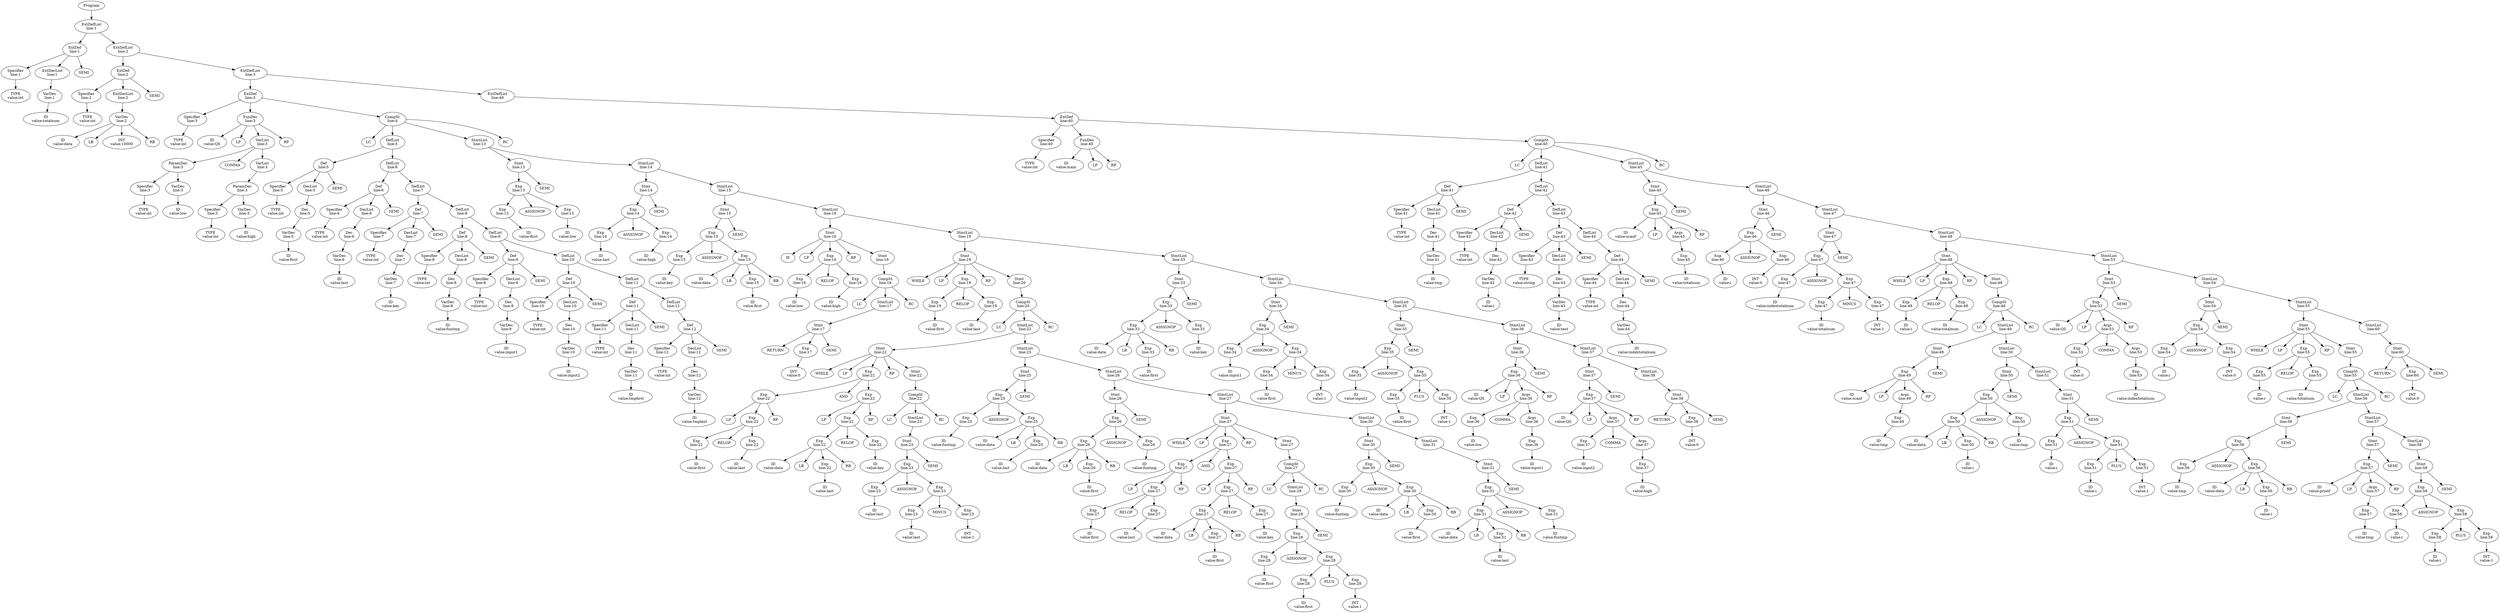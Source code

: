digraph first2{Program_0[label="Program"]Program_0->ExtDefList_0;
ExtDefList_0[label="ExtDefList\nline:1"];
ExtDefList_0->ExtDef_1;
ExtDef_1[label="ExtDef\nline:1"];
ExtDef_1->Specifier_2;
Specifier_2[label="Specifier\nline:1"];
Specifier_2->TYPE_3;
TYPE_3[label="TYPE\nvalue:int"];
ExtDef_1->ExtDecList_4;
ExtDecList_4[label="ExtDecList\nline:1"];
ExtDecList_4->VarDec_5;
VarDec_5[label="VarDec\nline:1"];
VarDec_5->ID_6;
ID_6[label="ID\nvalue:totalnum"];
ExtDef_1->SEMI_7;
SEMI_7[label="SEMI"];
ExtDefList_0->ExtDefList_8;
ExtDefList_8[label="ExtDefList\nline:2"];
ExtDefList_8->ExtDef_9;
ExtDef_9[label="ExtDef\nline:2"];
ExtDef_9->Specifier_10;
Specifier_10[label="Specifier\nline:2"];
Specifier_10->TYPE_11;
TYPE_11[label="TYPE\nvalue:int"];
ExtDef_9->ExtDecList_12;
ExtDecList_12[label="ExtDecList\nline:2"];
ExtDecList_12->VarDec_13;
VarDec_13[label="VarDec\nline:2"];
VarDec_13->ID_14;
ID_14[label="ID\nvalue:data"];
VarDec_13->LB_15;
LB_15[label="LB"];
VarDec_13->INT_16;
INT_16[label="INT\nvalue:10000"];
VarDec_13->RB_17;
RB_17[label="RB"];
ExtDef_9->SEMI_18;
SEMI_18[label="SEMI"];
ExtDefList_8->ExtDefList_19;
ExtDefList_19[label="ExtDefList\nline:3"];
ExtDefList_19->ExtDef_20;
ExtDef_20[label="ExtDef\nline:3"];
ExtDef_20->Specifier_21;
Specifier_21[label="Specifier\nline:3"];
Specifier_21->TYPE_22;
TYPE_22[label="TYPE\nvalue:int"];
ExtDef_20->FunDec_23;
FunDec_23[label="FunDec\nline:3"];
FunDec_23->ID_24;
ID_24[label="ID\nvalue:QS"];
FunDec_23->LP_25;
LP_25[label="LP"];
FunDec_23->VarList_26;
VarList_26[label="VarList\nline:3"];
VarList_26->ParamDec_27;
ParamDec_27[label="ParamDec\nline:3"];
ParamDec_27->Specifier_28;
Specifier_28[label="Specifier\nline:3"];
Specifier_28->TYPE_29;
TYPE_29[label="TYPE\nvalue:int"];
ParamDec_27->VarDec_30;
VarDec_30[label="VarDec\nline:3"];
VarDec_30->ID_31;
ID_31[label="ID\nvalue:low"];
VarList_26->COMMA_32;
COMMA_32[label="COMMA"];
VarList_26->VarList_33;
VarList_33[label="VarList\nline:3"];
VarList_33->ParamDec_34;
ParamDec_34[label="ParamDec\nline:3"];
ParamDec_34->Specifier_35;
Specifier_35[label="Specifier\nline:3"];
Specifier_35->TYPE_36;
TYPE_36[label="TYPE\nvalue:int"];
ParamDec_34->VarDec_37;
VarDec_37[label="VarDec\nline:3"];
VarDec_37->ID_38;
ID_38[label="ID\nvalue:high"];
FunDec_23->RP_39;
RP_39[label="RP"];
ExtDef_20->CompSt_40;
CompSt_40[label="CompSt\nline:4"];
CompSt_40->LC_41;
LC_41[label="LC"];
CompSt_40->DefList_42;
DefList_42[label="DefList\nline:5"];
DefList_42->Def_43;
Def_43[label="Def\nline:5"];
Def_43->Specifier_44;
Specifier_44[label="Specifier\nline:5"];
Specifier_44->TYPE_45;
TYPE_45[label="TYPE\nvalue:int"];
Def_43->DecList_46;
DecList_46[label="DecList\nline:5"];
DecList_46->Dec_47;
Dec_47[label="Dec\nline:5"];
Dec_47->VarDec_48;
VarDec_48[label="VarDec\nline:5"];
VarDec_48->ID_49;
ID_49[label="ID\nvalue:first"];
Def_43->SEMI_50;
SEMI_50[label="SEMI"];
DefList_42->DefList_51;
DefList_51[label="DefList\nline:6"];
DefList_51->Def_52;
Def_52[label="Def\nline:6"];
Def_52->Specifier_53;
Specifier_53[label="Specifier\nline:6"];
Specifier_53->TYPE_54;
TYPE_54[label="TYPE\nvalue:int"];
Def_52->DecList_55;
DecList_55[label="DecList\nline:6"];
DecList_55->Dec_56;
Dec_56[label="Dec\nline:6"];
Dec_56->VarDec_57;
VarDec_57[label="VarDec\nline:6"];
VarDec_57->ID_58;
ID_58[label="ID\nvalue:last"];
Def_52->SEMI_59;
SEMI_59[label="SEMI"];
DefList_51->DefList_60;
DefList_60[label="DefList\nline:7"];
DefList_60->Def_61;
Def_61[label="Def\nline:7"];
Def_61->Specifier_62;
Specifier_62[label="Specifier\nline:7"];
Specifier_62->TYPE_63;
TYPE_63[label="TYPE\nvalue:int"];
Def_61->DecList_64;
DecList_64[label="DecList\nline:7"];
DecList_64->Dec_65;
Dec_65[label="Dec\nline:7"];
Dec_65->VarDec_66;
VarDec_66[label="VarDec\nline:7"];
VarDec_66->ID_67;
ID_67[label="ID\nvalue:key"];
Def_61->SEMI_68;
SEMI_68[label="SEMI"];
DefList_60->DefList_69;
DefList_69[label="DefList\nline:8"];
DefList_69->Def_70;
Def_70[label="Def\nline:8"];
Def_70->Specifier_71;
Specifier_71[label="Specifier\nline:8"];
Specifier_71->TYPE_72;
TYPE_72[label="TYPE\nvalue:int"];
Def_70->DecList_73;
DecList_73[label="DecList\nline:8"];
DecList_73->Dec_74;
Dec_74[label="Dec\nline:8"];
Dec_74->VarDec_75;
VarDec_75[label="VarDec\nline:8"];
VarDec_75->ID_76;
ID_76[label="ID\nvalue:funtmp"];
Def_70->SEMI_77;
SEMI_77[label="SEMI"];
DefList_69->DefList_78;
DefList_78[label="DefList\nline:9"];
DefList_78->Def_79;
Def_79[label="Def\nline:9"];
Def_79->Specifier_80;
Specifier_80[label="Specifier\nline:9"];
Specifier_80->TYPE_81;
TYPE_81[label="TYPE\nvalue:int"];
Def_79->DecList_82;
DecList_82[label="DecList\nline:9"];
DecList_82->Dec_83;
Dec_83[label="Dec\nline:9"];
Dec_83->VarDec_84;
VarDec_84[label="VarDec\nline:9"];
VarDec_84->ID_85;
ID_85[label="ID\nvalue:input1"];
Def_79->SEMI_86;
SEMI_86[label="SEMI"];
DefList_78->DefList_87;
DefList_87[label="DefList\nline:10"];
DefList_87->Def_88;
Def_88[label="Def\nline:10"];
Def_88->Specifier_89;
Specifier_89[label="Specifier\nline:10"];
Specifier_89->TYPE_90;
TYPE_90[label="TYPE\nvalue:int"];
Def_88->DecList_91;
DecList_91[label="DecList\nline:10"];
DecList_91->Dec_92;
Dec_92[label="Dec\nline:10"];
Dec_92->VarDec_93;
VarDec_93[label="VarDec\nline:10"];
VarDec_93->ID_94;
ID_94[label="ID\nvalue:input2"];
Def_88->SEMI_95;
SEMI_95[label="SEMI"];
DefList_87->DefList_96;
DefList_96[label="DefList\nline:11"];
DefList_96->Def_97;
Def_97[label="Def\nline:11"];
Def_97->Specifier_98;
Specifier_98[label="Specifier\nline:11"];
Specifier_98->TYPE_99;
TYPE_99[label="TYPE\nvalue:int"];
Def_97->DecList_100;
DecList_100[label="DecList\nline:11"];
DecList_100->Dec_101;
Dec_101[label="Dec\nline:11"];
Dec_101->VarDec_102;
VarDec_102[label="VarDec\nline:11"];
VarDec_102->ID_103;
ID_103[label="ID\nvalue:tmpfirst"];
Def_97->SEMI_104;
SEMI_104[label="SEMI"];
DefList_96->DefList_105;
DefList_105[label="DefList\nline:12"];
DefList_105->Def_106;
Def_106[label="Def\nline:12"];
Def_106->Specifier_107;
Specifier_107[label="Specifier\nline:12"];
Specifier_107->TYPE_108;
TYPE_108[label="TYPE\nvalue:int"];
Def_106->DecList_109;
DecList_109[label="DecList\nline:12"];
DecList_109->Dec_110;
Dec_110[label="Dec\nline:12"];
Dec_110->VarDec_111;
VarDec_111[label="VarDec\nline:12"];
VarDec_111->ID_112;
ID_112[label="ID\nvalue:tmplast"];
Def_106->SEMI_113;
SEMI_113[label="SEMI"];
CompSt_40->StmtList_114;
StmtList_114[label="StmtList\nline:13"];
StmtList_114->Stmt_115;
Stmt_115[label="Stmt\nline:13"];
Stmt_115->Exp_116;
Exp_116[label="Exp\nline:13"];
Exp_116->Exp_117;
Exp_117[label="Exp\nline:13"];
Exp_117->ID_118;
ID_118[label="ID\nvalue:first"];
Exp_116->ASSIGNOP_119;
ASSIGNOP_119[label="ASSIGNOP"];
Exp_116->Exp_120;
Exp_120[label="Exp\nline:13"];
Exp_120->ID_121;
ID_121[label="ID\nvalue:low"];
Stmt_115->SEMI_122;
SEMI_122[label="SEMI"];
StmtList_114->StmtList_123;
StmtList_123[label="StmtList\nline:14"];
StmtList_123->Stmt_124;
Stmt_124[label="Stmt\nline:14"];
Stmt_124->Exp_125;
Exp_125[label="Exp\nline:14"];
Exp_125->Exp_126;
Exp_126[label="Exp\nline:14"];
Exp_126->ID_127;
ID_127[label="ID\nvalue:last"];
Exp_125->ASSIGNOP_128;
ASSIGNOP_128[label="ASSIGNOP"];
Exp_125->Exp_129;
Exp_129[label="Exp\nline:14"];
Exp_129->ID_130;
ID_130[label="ID\nvalue:high"];
Stmt_124->SEMI_131;
SEMI_131[label="SEMI"];
StmtList_123->StmtList_132;
StmtList_132[label="StmtList\nline:15"];
StmtList_132->Stmt_133;
Stmt_133[label="Stmt\nline:15"];
Stmt_133->Exp_134;
Exp_134[label="Exp\nline:15"];
Exp_134->Exp_135;
Exp_135[label="Exp\nline:15"];
Exp_135->ID_136;
ID_136[label="ID\nvalue:key"];
Exp_134->ASSIGNOP_137;
ASSIGNOP_137[label="ASSIGNOP"];
Exp_134->Exp_138;
Exp_138[label="Exp\nline:15"];
Exp_138->ID_139;
ID_139[label="ID\nvalue:data"];
Exp_138->LB_140;
LB_140[label="LB"];
Exp_138->Exp_141;
Exp_141[label="Exp\nline:15"];
Exp_141->ID_142;
ID_142[label="ID\nvalue:first"];
Exp_138->RB_143;
RB_143[label="RB"];
Stmt_133->SEMI_144;
SEMI_144[label="SEMI"];
StmtList_132->StmtList_145;
StmtList_145[label="StmtList\nline:16"];
StmtList_145->Stmt_146;
Stmt_146[label="Stmt\nline:16"];
Stmt_146->IF_147;
IF_147[label="IF"];
Stmt_146->LP_148;
LP_148[label="LP"];
Stmt_146->Exp_149;
Exp_149[label="Exp\nline:16"];
Exp_149->Exp_150;
Exp_150[label="Exp\nline:16"];
Exp_150->ID_151;
ID_151[label="ID\nvalue:low"];
Exp_149->RELOP_152;
RELOP_152[label="RELOP"];
Exp_149->Exp_153;
Exp_153[label="Exp\nline:16"];
Exp_153->ID_154;
ID_154[label="ID\nvalue:high"];
Stmt_146->RP_155;
RP_155[label="RP"];
Stmt_146->Stmt_156;
Stmt_156[label="Stmt\nline:16"];
Stmt_156->CompSt_157;
CompSt_157[label="CompSt\nline:16"];
CompSt_157->LC_158;
LC_158[label="LC"];
CompSt_157->StmtList_159;
StmtList_159[label="StmtList\nline:17"];
StmtList_159->Stmt_160;
Stmt_160[label="Stmt\nline:17"];
Stmt_160->RETURN_161;
RETURN_161[label="RETURN"];
Stmt_160->Exp_162;
Exp_162[label="Exp\nline:17"];
Exp_162->INT_163;
INT_163[label="INT\nvalue:0"];
Stmt_160->SEMI_164;
SEMI_164[label="SEMI"];
CompSt_157->RC_165;
RC_165[label="RC"];
StmtList_145->StmtList_166;
StmtList_166[label="StmtList\nline:19"];
StmtList_166->Stmt_167;
Stmt_167[label="Stmt\nline:19"];
Stmt_167->WHILE_168;
WHILE_168[label="WHILE"];
Stmt_167->LP_169;
LP_169[label="LP"];
Stmt_167->Exp_170;
Exp_170[label="Exp\nline:19"];
Exp_170->Exp_171;
Exp_171[label="Exp\nline:19"];
Exp_171->ID_172;
ID_172[label="ID\nvalue:first"];
Exp_170->RELOP_173;
RELOP_173[label="RELOP"];
Exp_170->Exp_174;
Exp_174[label="Exp\nline:19"];
Exp_174->ID_175;
ID_175[label="ID\nvalue:last"];
Stmt_167->RP_176;
RP_176[label="RP"];
Stmt_167->Stmt_177;
Stmt_177[label="Stmt\nline:20"];
Stmt_177->CompSt_178;
CompSt_178[label="CompSt\nline:20"];
CompSt_178->LC_179;
LC_179[label="LC"];
CompSt_178->StmtList_180;
StmtList_180[label="StmtList\nline:22"];
StmtList_180->Stmt_181;
Stmt_181[label="Stmt\nline:22"];
Stmt_181->WHILE_182;
WHILE_182[label="WHILE"];
Stmt_181->LP_183;
LP_183[label="LP"];
Stmt_181->Exp_184;
Exp_184[label="Exp\nline:22"];
Exp_184->Exp_185;
Exp_185[label="Exp\nline:22"];
Exp_185->LP_186;
LP_186[label="LP"];
Exp_185->Exp_187;
Exp_187[label="Exp\nline:22"];
Exp_187->Exp_188;
Exp_188[label="Exp\nline:22"];
Exp_188->ID_189;
ID_189[label="ID\nvalue:first"];
Exp_187->RELOP_190;
RELOP_190[label="RELOP"];
Exp_187->Exp_191;
Exp_191[label="Exp\nline:22"];
Exp_191->ID_192;
ID_192[label="ID\nvalue:last"];
Exp_185->RP_193;
RP_193[label="RP"];
Exp_184->AND_194;
AND_194[label="AND"];
Exp_184->Exp_195;
Exp_195[label="Exp\nline:22"];
Exp_195->LP_196;
LP_196[label="LP"];
Exp_195->Exp_197;
Exp_197[label="Exp\nline:22"];
Exp_197->Exp_198;
Exp_198[label="Exp\nline:22"];
Exp_198->ID_199;
ID_199[label="ID\nvalue:data"];
Exp_198->LB_200;
LB_200[label="LB"];
Exp_198->Exp_201;
Exp_201[label="Exp\nline:22"];
Exp_201->ID_202;
ID_202[label="ID\nvalue:last"];
Exp_198->RB_203;
RB_203[label="RB"];
Exp_197->RELOP_204;
RELOP_204[label="RELOP"];
Exp_197->Exp_205;
Exp_205[label="Exp\nline:22"];
Exp_205->ID_206;
ID_206[label="ID\nvalue:key"];
Exp_195->RP_207;
RP_207[label="RP"];
Stmt_181->RP_208;
RP_208[label="RP"];
Stmt_181->Stmt_209;
Stmt_209[label="Stmt\nline:22"];
Stmt_209->CompSt_210;
CompSt_210[label="CompSt\nline:22"];
CompSt_210->LC_211;
LC_211[label="LC"];
CompSt_210->StmtList_212;
StmtList_212[label="StmtList\nline:23"];
StmtList_212->Stmt_213;
Stmt_213[label="Stmt\nline:23"];
Stmt_213->Exp_214;
Exp_214[label="Exp\nline:23"];
Exp_214->Exp_215;
Exp_215[label="Exp\nline:23"];
Exp_215->ID_216;
ID_216[label="ID\nvalue:last"];
Exp_214->ASSIGNOP_217;
ASSIGNOP_217[label="ASSIGNOP"];
Exp_214->Exp_218;
Exp_218[label="Exp\nline:23"];
Exp_218->Exp_219;
Exp_219[label="Exp\nline:23"];
Exp_219->ID_220;
ID_220[label="ID\nvalue:last"];
Exp_218->MINUS_221;
MINUS_221[label="MINUS"];
Exp_218->Exp_222;
Exp_222[label="Exp\nline:23"];
Exp_222->INT_223;
INT_223[label="INT\nvalue:1"];
Stmt_213->SEMI_224;
SEMI_224[label="SEMI"];
CompSt_210->RC_225;
RC_225[label="RC"];
StmtList_180->StmtList_226;
StmtList_226[label="StmtList\nline:25"];
StmtList_226->Stmt_227;
Stmt_227[label="Stmt\nline:25"];
Stmt_227->Exp_228;
Exp_228[label="Exp\nline:25"];
Exp_228->Exp_229;
Exp_229[label="Exp\nline:25"];
Exp_229->ID_230;
ID_230[label="ID\nvalue:funtmp"];
Exp_228->ASSIGNOP_231;
ASSIGNOP_231[label="ASSIGNOP"];
Exp_228->Exp_232;
Exp_232[label="Exp\nline:25"];
Exp_232->ID_233;
ID_233[label="ID\nvalue:data"];
Exp_232->LB_234;
LB_234[label="LB"];
Exp_232->Exp_235;
Exp_235[label="Exp\nline:25"];
Exp_235->ID_236;
ID_236[label="ID\nvalue:last"];
Exp_232->RB_237;
RB_237[label="RB"];
Stmt_227->SEMI_238;
SEMI_238[label="SEMI"];
StmtList_226->StmtList_239;
StmtList_239[label="StmtList\nline:26"];
StmtList_239->Stmt_240;
Stmt_240[label="Stmt\nline:26"];
Stmt_240->Exp_241;
Exp_241[label="Exp\nline:26"];
Exp_241->Exp_242;
Exp_242[label="Exp\nline:26"];
Exp_242->ID_243;
ID_243[label="ID\nvalue:data"];
Exp_242->LB_244;
LB_244[label="LB"];
Exp_242->Exp_245;
Exp_245[label="Exp\nline:26"];
Exp_245->ID_246;
ID_246[label="ID\nvalue:first"];
Exp_242->RB_247;
RB_247[label="RB"];
Exp_241->ASSIGNOP_248;
ASSIGNOP_248[label="ASSIGNOP"];
Exp_241->Exp_249;
Exp_249[label="Exp\nline:26"];
Exp_249->ID_250;
ID_250[label="ID\nvalue:funtmp"];
Stmt_240->SEMI_251;
SEMI_251[label="SEMI"];
StmtList_239->StmtList_252;
StmtList_252[label="StmtList\nline:27"];
StmtList_252->Stmt_253;
Stmt_253[label="Stmt\nline:27"];
Stmt_253->WHILE_254;
WHILE_254[label="WHILE"];
Stmt_253->LP_255;
LP_255[label="LP"];
Stmt_253->Exp_256;
Exp_256[label="Exp\nline:27"];
Exp_256->Exp_257;
Exp_257[label="Exp\nline:27"];
Exp_257->LP_258;
LP_258[label="LP"];
Exp_257->Exp_259;
Exp_259[label="Exp\nline:27"];
Exp_259->Exp_260;
Exp_260[label="Exp\nline:27"];
Exp_260->ID_261;
ID_261[label="ID\nvalue:first"];
Exp_259->RELOP_262;
RELOP_262[label="RELOP"];
Exp_259->Exp_263;
Exp_263[label="Exp\nline:27"];
Exp_263->ID_264;
ID_264[label="ID\nvalue:last"];
Exp_257->RP_265;
RP_265[label="RP"];
Exp_256->AND_266;
AND_266[label="AND"];
Exp_256->Exp_267;
Exp_267[label="Exp\nline:27"];
Exp_267->LP_268;
LP_268[label="LP"];
Exp_267->Exp_269;
Exp_269[label="Exp\nline:27"];
Exp_269->Exp_270;
Exp_270[label="Exp\nline:27"];
Exp_270->ID_271;
ID_271[label="ID\nvalue:data"];
Exp_270->LB_272;
LB_272[label="LB"];
Exp_270->Exp_273;
Exp_273[label="Exp\nline:27"];
Exp_273->ID_274;
ID_274[label="ID\nvalue:first"];
Exp_270->RB_275;
RB_275[label="RB"];
Exp_269->RELOP_276;
RELOP_276[label="RELOP"];
Exp_269->Exp_277;
Exp_277[label="Exp\nline:27"];
Exp_277->ID_278;
ID_278[label="ID\nvalue:key"];
Exp_267->RP_279;
RP_279[label="RP"];
Stmt_253->RP_280;
RP_280[label="RP"];
Stmt_253->Stmt_281;
Stmt_281[label="Stmt\nline:27"];
Stmt_281->CompSt_282;
CompSt_282[label="CompSt\nline:27"];
CompSt_282->LC_283;
LC_283[label="LC"];
CompSt_282->StmtList_284;
StmtList_284[label="StmtList\nline:28"];
StmtList_284->Stmt_285;
Stmt_285[label="Stmt\nline:28"];
Stmt_285->Exp_286;
Exp_286[label="Exp\nline:28"];
Exp_286->Exp_287;
Exp_287[label="Exp\nline:28"];
Exp_287->ID_288;
ID_288[label="ID\nvalue:first"];
Exp_286->ASSIGNOP_289;
ASSIGNOP_289[label="ASSIGNOP"];
Exp_286->Exp_290;
Exp_290[label="Exp\nline:28"];
Exp_290->Exp_291;
Exp_291[label="Exp\nline:28"];
Exp_291->ID_292;
ID_292[label="ID\nvalue:first"];
Exp_290->PLUS_293;
PLUS_293[label="PLUS"];
Exp_290->Exp_294;
Exp_294[label="Exp\nline:28"];
Exp_294->INT_295;
INT_295[label="INT\nvalue:1"];
Stmt_285->SEMI_296;
SEMI_296[label="SEMI"];
CompSt_282->RC_297;
RC_297[label="RC"];
StmtList_252->StmtList_298;
StmtList_298[label="StmtList\nline:30"];
StmtList_298->Stmt_299;
Stmt_299[label="Stmt\nline:30"];
Stmt_299->Exp_300;
Exp_300[label="Exp\nline:30"];
Exp_300->Exp_301;
Exp_301[label="Exp\nline:30"];
Exp_301->ID_302;
ID_302[label="ID\nvalue:funtmp"];
Exp_300->ASSIGNOP_303;
ASSIGNOP_303[label="ASSIGNOP"];
Exp_300->Exp_304;
Exp_304[label="Exp\nline:30"];
Exp_304->ID_305;
ID_305[label="ID\nvalue:data"];
Exp_304->LB_306;
LB_306[label="LB"];
Exp_304->Exp_307;
Exp_307[label="Exp\nline:30"];
Exp_307->ID_308;
ID_308[label="ID\nvalue:first"];
Exp_304->RB_309;
RB_309[label="RB"];
Stmt_299->SEMI_310;
SEMI_310[label="SEMI"];
StmtList_298->StmtList_311;
StmtList_311[label="StmtList\nline:31"];
StmtList_311->Stmt_312;
Stmt_312[label="Stmt\nline:31"];
Stmt_312->Exp_313;
Exp_313[label="Exp\nline:31"];
Exp_313->Exp_314;
Exp_314[label="Exp\nline:31"];
Exp_314->ID_315;
ID_315[label="ID\nvalue:data"];
Exp_314->LB_316;
LB_316[label="LB"];
Exp_314->Exp_317;
Exp_317[label="Exp\nline:31"];
Exp_317->ID_318;
ID_318[label="ID\nvalue:last"];
Exp_314->RB_319;
RB_319[label="RB"];
Exp_313->ASSIGNOP_320;
ASSIGNOP_320[label="ASSIGNOP"];
Exp_313->Exp_321;
Exp_321[label="Exp\nline:31"];
Exp_321->ID_322;
ID_322[label="ID\nvalue:funtmp"];
Stmt_312->SEMI_323;
SEMI_323[label="SEMI"];
CompSt_178->RC_324;
RC_324[label="RC"];
StmtList_166->StmtList_325;
StmtList_325[label="StmtList\nline:33"];
StmtList_325->Stmt_326;
Stmt_326[label="Stmt\nline:33"];
Stmt_326->Exp_327;
Exp_327[label="Exp\nline:33"];
Exp_327->Exp_328;
Exp_328[label="Exp\nline:33"];
Exp_328->ID_329;
ID_329[label="ID\nvalue:data"];
Exp_328->LB_330;
LB_330[label="LB"];
Exp_328->Exp_331;
Exp_331[label="Exp\nline:33"];
Exp_331->ID_332;
ID_332[label="ID\nvalue:first"];
Exp_328->RB_333;
RB_333[label="RB"];
Exp_327->ASSIGNOP_334;
ASSIGNOP_334[label="ASSIGNOP"];
Exp_327->Exp_335;
Exp_335[label="Exp\nline:33"];
Exp_335->ID_336;
ID_336[label="ID\nvalue:key"];
Stmt_326->SEMI_337;
SEMI_337[label="SEMI"];
StmtList_325->StmtList_338;
StmtList_338[label="StmtList\nline:34"];
StmtList_338->Stmt_339;
Stmt_339[label="Stmt\nline:34"];
Stmt_339->Exp_340;
Exp_340[label="Exp\nline:34"];
Exp_340->Exp_341;
Exp_341[label="Exp\nline:34"];
Exp_341->ID_342;
ID_342[label="ID\nvalue:input1"];
Exp_340->ASSIGNOP_343;
ASSIGNOP_343[label="ASSIGNOP"];
Exp_340->Exp_344;
Exp_344[label="Exp\nline:34"];
Exp_344->Exp_345;
Exp_345[label="Exp\nline:34"];
Exp_345->ID_346;
ID_346[label="ID\nvalue:first"];
Exp_344->MINUS_347;
MINUS_347[label="MINUS"];
Exp_344->Exp_348;
Exp_348[label="Exp\nline:34"];
Exp_348->INT_349;
INT_349[label="INT\nvalue:1"];
Stmt_339->SEMI_350;
SEMI_350[label="SEMI"];
StmtList_338->StmtList_351;
StmtList_351[label="StmtList\nline:35"];
StmtList_351->Stmt_352;
Stmt_352[label="Stmt\nline:35"];
Stmt_352->Exp_353;
Exp_353[label="Exp\nline:35"];
Exp_353->Exp_354;
Exp_354[label="Exp\nline:35"];
Exp_354->ID_355;
ID_355[label="ID\nvalue:input2"];
Exp_353->ASSIGNOP_356;
ASSIGNOP_356[label="ASSIGNOP"];
Exp_353->Exp_357;
Exp_357[label="Exp\nline:35"];
Exp_357->Exp_358;
Exp_358[label="Exp\nline:35"];
Exp_358->ID_359;
ID_359[label="ID\nvalue:first"];
Exp_357->PLUS_360;
PLUS_360[label="PLUS"];
Exp_357->Exp_361;
Exp_361[label="Exp\nline:35"];
Exp_361->INT_362;
INT_362[label="INT\nvalue:1"];
Stmt_352->SEMI_363;
SEMI_363[label="SEMI"];
StmtList_351->StmtList_364;
StmtList_364[label="StmtList\nline:36"];
StmtList_364->Stmt_365;
Stmt_365[label="Stmt\nline:36"];
Stmt_365->Exp_366;
Exp_366[label="Exp\nline:36"];
Exp_366->ID_367;
ID_367[label="ID\nvalue:QS"];
Exp_366->LP_368;
LP_368[label="LP"];
Exp_366->Args_369;
Args_369[label="Args\nline:36"];
Args_369->Exp_370;
Exp_370[label="Exp\nline:36"];
Exp_370->ID_371;
ID_371[label="ID\nvalue:low"];
Args_369->COMMA_372;
COMMA_372[label="COMMA"];
Args_369->Args_373;
Args_373[label="Args\nline:36"];
Args_373->Exp_374;
Exp_374[label="Exp\nline:36"];
Exp_374->ID_375;
ID_375[label="ID\nvalue:input1"];
Exp_366->RP_376;
RP_376[label="RP"];
Stmt_365->SEMI_377;
SEMI_377[label="SEMI"];
StmtList_364->StmtList_378;
StmtList_378[label="StmtList\nline:37"];
StmtList_378->Stmt_379;
Stmt_379[label="Stmt\nline:37"];
Stmt_379->Exp_380;
Exp_380[label="Exp\nline:37"];
Exp_380->ID_381;
ID_381[label="ID\nvalue:QS"];
Exp_380->LP_382;
LP_382[label="LP"];
Exp_380->Args_383;
Args_383[label="Args\nline:37"];
Args_383->Exp_384;
Exp_384[label="Exp\nline:37"];
Exp_384->ID_385;
ID_385[label="ID\nvalue:input2"];
Args_383->COMMA_386;
COMMA_386[label="COMMA"];
Args_383->Args_387;
Args_387[label="Args\nline:37"];
Args_387->Exp_388;
Exp_388[label="Exp\nline:37"];
Exp_388->ID_389;
ID_389[label="ID\nvalue:high"];
Exp_380->RP_390;
RP_390[label="RP"];
Stmt_379->SEMI_391;
SEMI_391[label="SEMI"];
StmtList_378->StmtList_392;
StmtList_392[label="StmtList\nline:38"];
StmtList_392->Stmt_393;
Stmt_393[label="Stmt\nline:38"];
Stmt_393->RETURN_394;
RETURN_394[label="RETURN"];
Stmt_393->Exp_395;
Exp_395[label="Exp\nline:38"];
Exp_395->INT_396;
INT_396[label="INT\nvalue:0"];
Stmt_393->SEMI_397;
SEMI_397[label="SEMI"];
CompSt_40->RC_398;
RC_398[label="RC"];
ExtDefList_19->ExtDefList_399;
ExtDefList_399[label="ExtDefList\nline:40"];
ExtDefList_399->ExtDef_400;
ExtDef_400[label="ExtDef\nline:40"];
ExtDef_400->Specifier_401;
Specifier_401[label="Specifier\nline:40"];
Specifier_401->TYPE_402;
TYPE_402[label="TYPE\nvalue:int"];
ExtDef_400->FunDec_403;
FunDec_403[label="FunDec\nline:40"];
FunDec_403->ID_404;
ID_404[label="ID\nvalue:main"];
FunDec_403->LP_405;
LP_405[label="LP"];
FunDec_403->RP_406;
RP_406[label="RP"];
ExtDef_400->CompSt_407;
CompSt_407[label="CompSt\nline:40"];
CompSt_407->LC_408;
LC_408[label="LC"];
CompSt_407->DefList_409;
DefList_409[label="DefList\nline:41"];
DefList_409->Def_410;
Def_410[label="Def\nline:41"];
Def_410->Specifier_411;
Specifier_411[label="Specifier\nline:41"];
Specifier_411->TYPE_412;
TYPE_412[label="TYPE\nvalue:int"];
Def_410->DecList_413;
DecList_413[label="DecList\nline:41"];
DecList_413->Dec_414;
Dec_414[label="Dec\nline:41"];
Dec_414->VarDec_415;
VarDec_415[label="VarDec\nline:41"];
VarDec_415->ID_416;
ID_416[label="ID\nvalue:tmp"];
Def_410->SEMI_417;
SEMI_417[label="SEMI"];
DefList_409->DefList_418;
DefList_418[label="DefList\nline:42"];
DefList_418->Def_419;
Def_419[label="Def\nline:42"];
Def_419->Specifier_420;
Specifier_420[label="Specifier\nline:42"];
Specifier_420->TYPE_421;
TYPE_421[label="TYPE\nvalue:int"];
Def_419->DecList_422;
DecList_422[label="DecList\nline:42"];
DecList_422->Dec_423;
Dec_423[label="Dec\nline:42"];
Dec_423->VarDec_424;
VarDec_424[label="VarDec\nline:42"];
VarDec_424->ID_425;
ID_425[label="ID\nvalue:i"];
Def_419->SEMI_426;
SEMI_426[label="SEMI"];
DefList_418->DefList_427;
DefList_427[label="DefList\nline:43"];
DefList_427->Def_428;
Def_428[label="Def\nline:43"];
Def_428->Specifier_429;
Specifier_429[label="Specifier\nline:43"];
Specifier_429->TYPE_430;
TYPE_430[label="TYPE\nvalue:string"];
Def_428->DecList_431;
DecList_431[label="DecList\nline:43"];
DecList_431->Dec_432;
Dec_432[label="Dec\nline:43"];
Dec_432->VarDec_433;
VarDec_433[label="VarDec\nline:43"];
VarDec_433->ID_434;
ID_434[label="ID\nvalue:test"];
Def_428->SEMI_435;
SEMI_435[label="SEMI"];
DefList_427->DefList_436;
DefList_436[label="DefList\nline:44"];
DefList_436->Def_437;
Def_437[label="Def\nline:44"];
Def_437->Specifier_438;
Specifier_438[label="Specifier\nline:44"];
Specifier_438->TYPE_439;
TYPE_439[label="TYPE\nvalue:int"];
Def_437->DecList_440;
DecList_440[label="DecList\nline:44"];
DecList_440->Dec_441;
Dec_441[label="Dec\nline:44"];
Dec_441->VarDec_442;
VarDec_442[label="VarDec\nline:44"];
VarDec_442->ID_443;
ID_443[label="ID\nvalue:indextotalnum"];
Def_437->SEMI_444;
SEMI_444[label="SEMI"];
CompSt_407->StmtList_445;
StmtList_445[label="StmtList\nline:45"];
StmtList_445->Stmt_446;
Stmt_446[label="Stmt\nline:45"];
Stmt_446->Exp_447;
Exp_447[label="Exp\nline:45"];
Exp_447->ID_448;
ID_448[label="ID\nvalue:scanf"];
Exp_447->LP_449;
LP_449[label="LP"];
Exp_447->Args_450;
Args_450[label="Args\nline:45"];
Args_450->Exp_451;
Exp_451[label="Exp\nline:45"];
Exp_451->ID_452;
ID_452[label="ID\nvalue:totalnum"];
Exp_447->RP_453;
RP_453[label="RP"];
Stmt_446->SEMI_454;
SEMI_454[label="SEMI"];
StmtList_445->StmtList_455;
StmtList_455[label="StmtList\nline:46"];
StmtList_455->Stmt_456;
Stmt_456[label="Stmt\nline:46"];
Stmt_456->Exp_457;
Exp_457[label="Exp\nline:46"];
Exp_457->Exp_458;
Exp_458[label="Exp\nline:46"];
Exp_458->ID_459;
ID_459[label="ID\nvalue:i"];
Exp_457->ASSIGNOP_460;
ASSIGNOP_460[label="ASSIGNOP"];
Exp_457->Exp_461;
Exp_461[label="Exp\nline:46"];
Exp_461->INT_462;
INT_462[label="INT\nvalue:0"];
Stmt_456->SEMI_463;
SEMI_463[label="SEMI"];
StmtList_455->StmtList_464;
StmtList_464[label="StmtList\nline:47"];
StmtList_464->Stmt_465;
Stmt_465[label="Stmt\nline:47"];
Stmt_465->Exp_466;
Exp_466[label="Exp\nline:47"];
Exp_466->Exp_467;
Exp_467[label="Exp\nline:47"];
Exp_467->ID_468;
ID_468[label="ID\nvalue:indextotalnum"];
Exp_466->ASSIGNOP_469;
ASSIGNOP_469[label="ASSIGNOP"];
Exp_466->Exp_470;
Exp_470[label="Exp\nline:47"];
Exp_470->Exp_471;
Exp_471[label="Exp\nline:47"];
Exp_471->ID_472;
ID_472[label="ID\nvalue:totalnum"];
Exp_470->MINUS_473;
MINUS_473[label="MINUS"];
Exp_470->Exp_474;
Exp_474[label="Exp\nline:47"];
Exp_474->INT_475;
INT_475[label="INT\nvalue:1"];
Stmt_465->SEMI_476;
SEMI_476[label="SEMI"];
StmtList_464->StmtList_477;
StmtList_477[label="StmtList\nline:48"];
StmtList_477->Stmt_478;
Stmt_478[label="Stmt\nline:48"];
Stmt_478->WHILE_479;
WHILE_479[label="WHILE"];
Stmt_478->LP_480;
LP_480[label="LP"];
Stmt_478->Exp_481;
Exp_481[label="Exp\nline:48"];
Exp_481->Exp_482;
Exp_482[label="Exp\nline:48"];
Exp_482->ID_483;
ID_483[label="ID\nvalue:i"];
Exp_481->RELOP_484;
RELOP_484[label="RELOP"];
Exp_481->Exp_485;
Exp_485[label="Exp\nline:48"];
Exp_485->ID_486;
ID_486[label="ID\nvalue:totalnum"];
Stmt_478->RP_487;
RP_487[label="RP"];
Stmt_478->Stmt_488;
Stmt_488[label="Stmt\nline:48"];
Stmt_488->CompSt_489;
CompSt_489[label="CompSt\nline:48"];
CompSt_489->LC_490;
LC_490[label="LC"];
CompSt_489->StmtList_491;
StmtList_491[label="StmtList\nline:49"];
StmtList_491->Stmt_492;
Stmt_492[label="Stmt\nline:49"];
Stmt_492->Exp_493;
Exp_493[label="Exp\nline:49"];
Exp_493->ID_494;
ID_494[label="ID\nvalue:scanf"];
Exp_493->LP_495;
LP_495[label="LP"];
Exp_493->Args_496;
Args_496[label="Args\nline:49"];
Args_496->Exp_497;
Exp_497[label="Exp\nline:49"];
Exp_497->ID_498;
ID_498[label="ID\nvalue:tmp"];
Exp_493->RP_499;
RP_499[label="RP"];
Stmt_492->SEMI_500;
SEMI_500[label="SEMI"];
StmtList_491->StmtList_501;
StmtList_501[label="StmtList\nline:50"];
StmtList_501->Stmt_502;
Stmt_502[label="Stmt\nline:50"];
Stmt_502->Exp_503;
Exp_503[label="Exp\nline:50"];
Exp_503->Exp_504;
Exp_504[label="Exp\nline:50"];
Exp_504->ID_505;
ID_505[label="ID\nvalue:data"];
Exp_504->LB_506;
LB_506[label="LB"];
Exp_504->Exp_507;
Exp_507[label="Exp\nline:50"];
Exp_507->ID_508;
ID_508[label="ID\nvalue:i"];
Exp_504->RB_509;
RB_509[label="RB"];
Exp_503->ASSIGNOP_510;
ASSIGNOP_510[label="ASSIGNOP"];
Exp_503->Exp_511;
Exp_511[label="Exp\nline:50"];
Exp_511->ID_512;
ID_512[label="ID\nvalue:tmp"];
Stmt_502->SEMI_513;
SEMI_513[label="SEMI"];
StmtList_501->StmtList_514;
StmtList_514[label="StmtList\nline:51"];
StmtList_514->Stmt_515;
Stmt_515[label="Stmt\nline:51"];
Stmt_515->Exp_516;
Exp_516[label="Exp\nline:51"];
Exp_516->Exp_517;
Exp_517[label="Exp\nline:51"];
Exp_517->ID_518;
ID_518[label="ID\nvalue:i"];
Exp_516->ASSIGNOP_519;
ASSIGNOP_519[label="ASSIGNOP"];
Exp_516->Exp_520;
Exp_520[label="Exp\nline:51"];
Exp_520->Exp_521;
Exp_521[label="Exp\nline:51"];
Exp_521->ID_522;
ID_522[label="ID\nvalue:i"];
Exp_520->PLUS_523;
PLUS_523[label="PLUS"];
Exp_520->Exp_524;
Exp_524[label="Exp\nline:51"];
Exp_524->INT_525;
INT_525[label="INT\nvalue:1"];
Stmt_515->SEMI_526;
SEMI_526[label="SEMI"];
CompSt_489->RC_527;
RC_527[label="RC"];
StmtList_477->StmtList_528;
StmtList_528[label="StmtList\nline:53"];
StmtList_528->Stmt_529;
Stmt_529[label="Stmt\nline:53"];
Stmt_529->Exp_530;
Exp_530[label="Exp\nline:53"];
Exp_530->ID_531;
ID_531[label="ID\nvalue:QS"];
Exp_530->LP_532;
LP_532[label="LP"];
Exp_530->Args_533;
Args_533[label="Args\nline:53"];
Args_533->Exp_534;
Exp_534[label="Exp\nline:53"];
Exp_534->INT_535;
INT_535[label="INT\nvalue:0"];
Args_533->COMMA_536;
COMMA_536[label="COMMA"];
Args_533->Args_537;
Args_537[label="Args\nline:53"];
Args_537->Exp_538;
Exp_538[label="Exp\nline:53"];
Exp_538->ID_539;
ID_539[label="ID\nvalue:indextotalnum"];
Exp_530->RP_540;
RP_540[label="RP"];
Stmt_529->SEMI_541;
SEMI_541[label="SEMI"];
StmtList_528->StmtList_542;
StmtList_542[label="StmtList\nline:54"];
StmtList_542->Stmt_543;
Stmt_543[label="Stmt\nline:54"];
Stmt_543->Exp_544;
Exp_544[label="Exp\nline:54"];
Exp_544->Exp_545;
Exp_545[label="Exp\nline:54"];
Exp_545->ID_546;
ID_546[label="ID\nvalue:i"];
Exp_544->ASSIGNOP_547;
ASSIGNOP_547[label="ASSIGNOP"];
Exp_544->Exp_548;
Exp_548[label="Exp\nline:54"];
Exp_548->INT_549;
INT_549[label="INT\nvalue:0"];
Stmt_543->SEMI_550;
SEMI_550[label="SEMI"];
StmtList_542->StmtList_551;
StmtList_551[label="StmtList\nline:55"];
StmtList_551->Stmt_552;
Stmt_552[label="Stmt\nline:55"];
Stmt_552->WHILE_553;
WHILE_553[label="WHILE"];
Stmt_552->LP_554;
LP_554[label="LP"];
Stmt_552->Exp_555;
Exp_555[label="Exp\nline:55"];
Exp_555->Exp_556;
Exp_556[label="Exp\nline:55"];
Exp_556->ID_557;
ID_557[label="ID\nvalue:i"];
Exp_555->RELOP_558;
RELOP_558[label="RELOP"];
Exp_555->Exp_559;
Exp_559[label="Exp\nline:55"];
Exp_559->ID_560;
ID_560[label="ID\nvalue:totalnum"];
Stmt_552->RP_561;
RP_561[label="RP"];
Stmt_552->Stmt_562;
Stmt_562[label="Stmt\nline:55"];
Stmt_562->CompSt_563;
CompSt_563[label="CompSt\nline:55"];
CompSt_563->LC_564;
LC_564[label="LC"];
CompSt_563->StmtList_565;
StmtList_565[label="StmtList\nline:56"];
StmtList_565->Stmt_566;
Stmt_566[label="Stmt\nline:56"];
Stmt_566->Exp_567;
Exp_567[label="Exp\nline:56"];
Exp_567->Exp_568;
Exp_568[label="Exp\nline:56"];
Exp_568->ID_569;
ID_569[label="ID\nvalue:tmp"];
Exp_567->ASSIGNOP_570;
ASSIGNOP_570[label="ASSIGNOP"];
Exp_567->Exp_571;
Exp_571[label="Exp\nline:56"];
Exp_571->ID_572;
ID_572[label="ID\nvalue:data"];
Exp_571->LB_573;
LB_573[label="LB"];
Exp_571->Exp_574;
Exp_574[label="Exp\nline:56"];
Exp_574->ID_575;
ID_575[label="ID\nvalue:i"];
Exp_571->RB_576;
RB_576[label="RB"];
Stmt_566->SEMI_577;
SEMI_577[label="SEMI"];
StmtList_565->StmtList_578;
StmtList_578[label="StmtList\nline:57"];
StmtList_578->Stmt_579;
Stmt_579[label="Stmt\nline:57"];
Stmt_579->Exp_580;
Exp_580[label="Exp\nline:57"];
Exp_580->ID_581;
ID_581[label="ID\nvalue:printf"];
Exp_580->LP_582;
LP_582[label="LP"];
Exp_580->Args_583;
Args_583[label="Args\nline:57"];
Args_583->Exp_584;
Exp_584[label="Exp\nline:57"];
Exp_584->ID_585;
ID_585[label="ID\nvalue:tmp"];
Exp_580->RP_586;
RP_586[label="RP"];
Stmt_579->SEMI_587;
SEMI_587[label="SEMI"];
StmtList_578->StmtList_588;
StmtList_588[label="StmtList\nline:58"];
StmtList_588->Stmt_589;
Stmt_589[label="Stmt\nline:58"];
Stmt_589->Exp_590;
Exp_590[label="Exp\nline:58"];
Exp_590->Exp_591;
Exp_591[label="Exp\nline:58"];
Exp_591->ID_592;
ID_592[label="ID\nvalue:i"];
Exp_590->ASSIGNOP_593;
ASSIGNOP_593[label="ASSIGNOP"];
Exp_590->Exp_594;
Exp_594[label="Exp\nline:58"];
Exp_594->Exp_595;
Exp_595[label="Exp\nline:58"];
Exp_595->ID_596;
ID_596[label="ID\nvalue:i"];
Exp_594->PLUS_597;
PLUS_597[label="PLUS"];
Exp_594->Exp_598;
Exp_598[label="Exp\nline:58"];
Exp_598->INT_599;
INT_599[label="INT\nvalue:1"];
Stmt_589->SEMI_600;
SEMI_600[label="SEMI"];
CompSt_563->RC_601;
RC_601[label="RC"];
StmtList_551->StmtList_602;
StmtList_602[label="StmtList\nline:60"];
StmtList_602->Stmt_603;
Stmt_603[label="Stmt\nline:60"];
Stmt_603->RETURN_604;
RETURN_604[label="RETURN"];
Stmt_603->Exp_605;
Exp_605[label="Exp\nline:60"];
Exp_605->INT_606;
INT_606[label="INT\nvalue:0"];
Stmt_603->SEMI_607;
SEMI_607[label="SEMI"];
CompSt_407->RC_608;
RC_608[label="RC"];
}